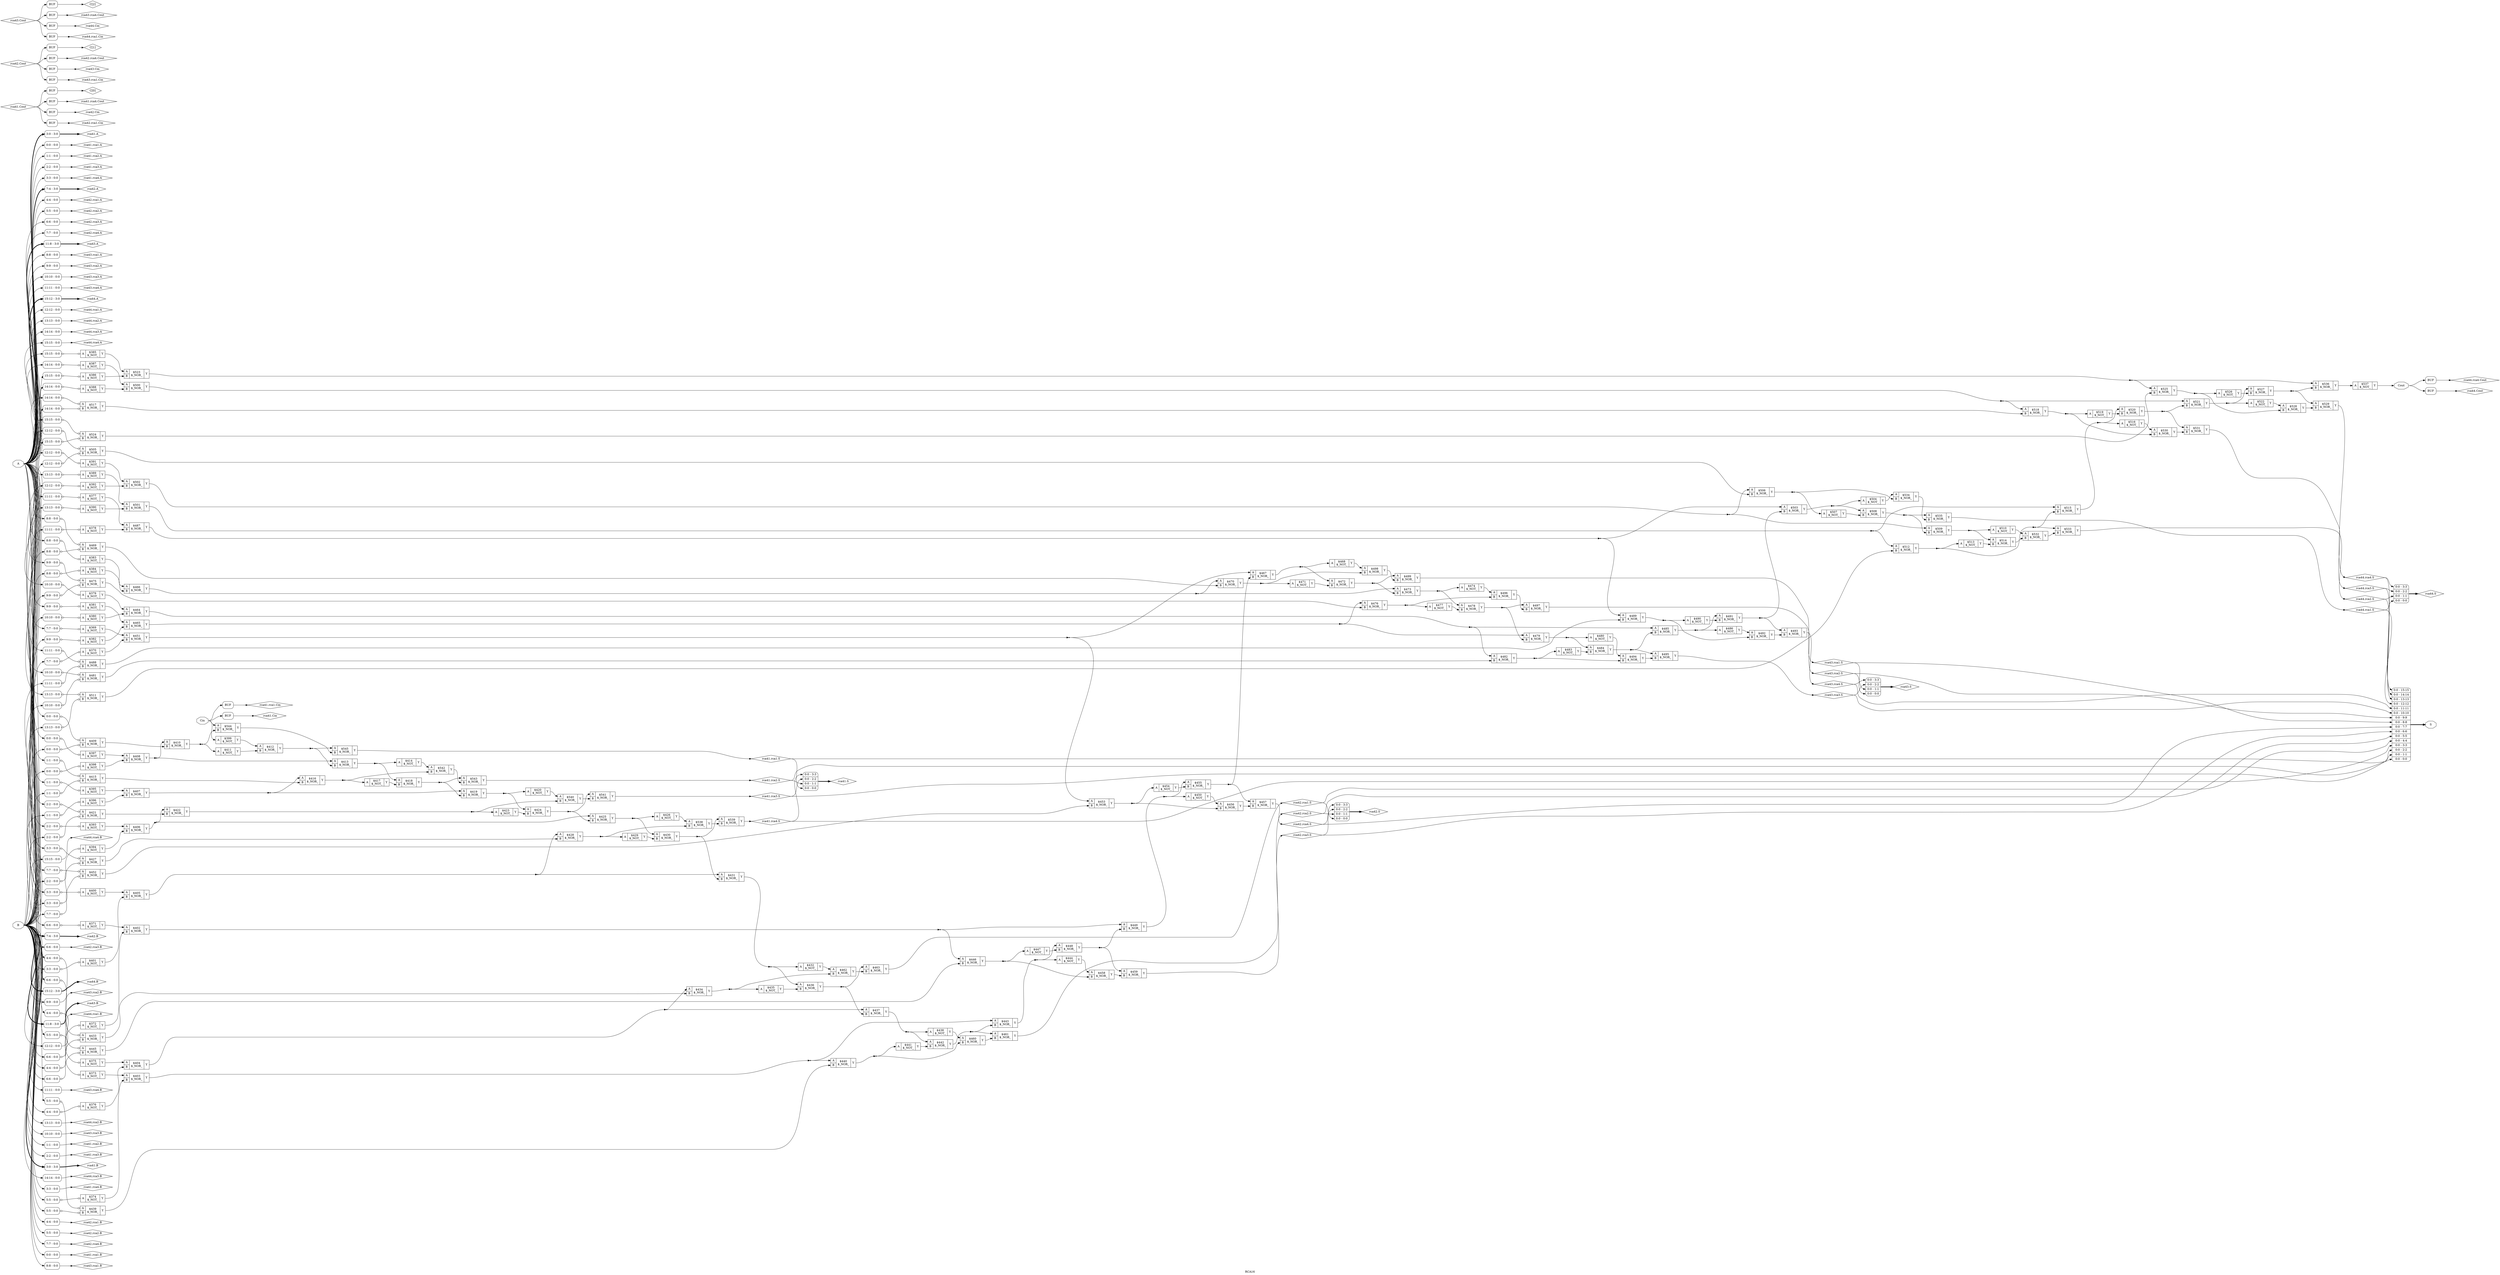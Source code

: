 digraph "RCA16" {
label="RCA16";
rankdir="LR";
remincross=true;
n161 [ shape=octagon, label="A", color="black", fontcolor="black" ];
n162 [ shape=octagon, label="B", color="black", fontcolor="black" ];
n163 [ shape=diamond, label="C[0]", color="black", fontcolor="black" ];
n164 [ shape=diamond, label="C[1]", color="black", fontcolor="black" ];
n165 [ shape=diamond, label="C[2]", color="black", fontcolor="black" ];
n166 [ shape=octagon, label="Cin", color="black", fontcolor="black" ];
n167 [ shape=octagon, label="Cout", color="black", fontcolor="black" ];
n168 [ shape=octagon, label="S", color="black", fontcolor="black" ];
n169 [ shape=diamond, label="rca41.A", color="black", fontcolor="black" ];
n170 [ shape=diamond, label="rca41.B", color="black", fontcolor="black" ];
n171 [ shape=diamond, label="rca41.Cin", color="black", fontcolor="black" ];
n172 [ shape=diamond, label="rca41.Cout", color="black", fontcolor="black" ];
n173 [ shape=diamond, label="rca41.S", color="black", fontcolor="black" ];
n174 [ shape=diamond, label="rca41.rca1.A", color="black", fontcolor="black" ];
n175 [ shape=diamond, label="rca41.rca1.B", color="black", fontcolor="black" ];
n176 [ shape=diamond, label="rca41.rca1.Cin", color="black", fontcolor="black" ];
n177 [ shape=diamond, label="rca41.rca1.S", color="black", fontcolor="black" ];
n178 [ shape=diamond, label="rca41.rca2.A", color="black", fontcolor="black" ];
n179 [ shape=diamond, label="rca41.rca2.B", color="black", fontcolor="black" ];
n180 [ shape=diamond, label="rca41.rca2.S", color="black", fontcolor="black" ];
n181 [ shape=diamond, label="rca41.rca3.A", color="black", fontcolor="black" ];
n182 [ shape=diamond, label="rca41.rca3.B", color="black", fontcolor="black" ];
n183 [ shape=diamond, label="rca41.rca3.S", color="black", fontcolor="black" ];
n184 [ shape=diamond, label="rca41.rca4.A", color="black", fontcolor="black" ];
n185 [ shape=diamond, label="rca41.rca4.B", color="black", fontcolor="black" ];
n186 [ shape=diamond, label="rca41.rca4.Cout", color="black", fontcolor="black" ];
n187 [ shape=diamond, label="rca41.rca4.S", color="black", fontcolor="black" ];
n188 [ shape=diamond, label="rca42.A", color="black", fontcolor="black" ];
n189 [ shape=diamond, label="rca42.B", color="black", fontcolor="black" ];
n190 [ shape=diamond, label="rca42.Cin", color="black", fontcolor="black" ];
n191 [ shape=diamond, label="rca42.Cout", color="black", fontcolor="black" ];
n192 [ shape=diamond, label="rca42.S", color="black", fontcolor="black" ];
n193 [ shape=diamond, label="rca42.rca1.A", color="black", fontcolor="black" ];
n194 [ shape=diamond, label="rca42.rca1.B", color="black", fontcolor="black" ];
n195 [ shape=diamond, label="rca42.rca1.Cin", color="black", fontcolor="black" ];
n196 [ shape=diamond, label="rca42.rca1.S", color="black", fontcolor="black" ];
n197 [ shape=diamond, label="rca42.rca2.A", color="black", fontcolor="black" ];
n198 [ shape=diamond, label="rca42.rca2.B", color="black", fontcolor="black" ];
n199 [ shape=diamond, label="rca42.rca2.S", color="black", fontcolor="black" ];
n200 [ shape=diamond, label="rca42.rca3.A", color="black", fontcolor="black" ];
n201 [ shape=diamond, label="rca42.rca3.B", color="black", fontcolor="black" ];
n202 [ shape=diamond, label="rca42.rca3.S", color="black", fontcolor="black" ];
n203 [ shape=diamond, label="rca42.rca4.A", color="black", fontcolor="black" ];
n204 [ shape=diamond, label="rca42.rca4.B", color="black", fontcolor="black" ];
n205 [ shape=diamond, label="rca42.rca4.Cout", color="black", fontcolor="black" ];
n206 [ shape=diamond, label="rca42.rca4.S", color="black", fontcolor="black" ];
n207 [ shape=diamond, label="rca43.A", color="black", fontcolor="black" ];
n208 [ shape=diamond, label="rca43.B", color="black", fontcolor="black" ];
n209 [ shape=diamond, label="rca43.Cin", color="black", fontcolor="black" ];
n210 [ shape=diamond, label="rca43.Cout", color="black", fontcolor="black" ];
n211 [ shape=diamond, label="rca43.S", color="black", fontcolor="black" ];
n212 [ shape=diamond, label="rca43.rca1.A", color="black", fontcolor="black" ];
n213 [ shape=diamond, label="rca43.rca1.B", color="black", fontcolor="black" ];
n214 [ shape=diamond, label="rca43.rca1.Cin", color="black", fontcolor="black" ];
n215 [ shape=diamond, label="rca43.rca1.S", color="black", fontcolor="black" ];
n216 [ shape=diamond, label="rca43.rca2.A", color="black", fontcolor="black" ];
n217 [ shape=diamond, label="rca43.rca2.B", color="black", fontcolor="black" ];
n218 [ shape=diamond, label="rca43.rca2.S", color="black", fontcolor="black" ];
n219 [ shape=diamond, label="rca43.rca3.A", color="black", fontcolor="black" ];
n220 [ shape=diamond, label="rca43.rca3.B", color="black", fontcolor="black" ];
n221 [ shape=diamond, label="rca43.rca3.S", color="black", fontcolor="black" ];
n222 [ shape=diamond, label="rca43.rca4.A", color="black", fontcolor="black" ];
n223 [ shape=diamond, label="rca43.rca4.B", color="black", fontcolor="black" ];
n224 [ shape=diamond, label="rca43.rca4.Cout", color="black", fontcolor="black" ];
n225 [ shape=diamond, label="rca43.rca4.S", color="black", fontcolor="black" ];
n226 [ shape=diamond, label="rca44.A", color="black", fontcolor="black" ];
n227 [ shape=diamond, label="rca44.B", color="black", fontcolor="black" ];
n228 [ shape=diamond, label="rca44.Cin", color="black", fontcolor="black" ];
n229 [ shape=diamond, label="rca44.Cout", color="black", fontcolor="black" ];
n230 [ shape=diamond, label="rca44.S", color="black", fontcolor="black" ];
n231 [ shape=diamond, label="rca44.rca1.A", color="black", fontcolor="black" ];
n232 [ shape=diamond, label="rca44.rca1.B", color="black", fontcolor="black" ];
n233 [ shape=diamond, label="rca44.rca1.Cin", color="black", fontcolor="black" ];
n234 [ shape=diamond, label="rca44.rca1.S", color="black", fontcolor="black" ];
n235 [ shape=diamond, label="rca44.rca2.A", color="black", fontcolor="black" ];
n236 [ shape=diamond, label="rca44.rca2.B", color="black", fontcolor="black" ];
n237 [ shape=diamond, label="rca44.rca2.S", color="black", fontcolor="black" ];
n238 [ shape=diamond, label="rca44.rca3.A", color="black", fontcolor="black" ];
n239 [ shape=diamond, label="rca44.rca3.B", color="black", fontcolor="black" ];
n240 [ shape=diamond, label="rca44.rca3.S", color="black", fontcolor="black" ];
n241 [ shape=diamond, label="rca44.rca4.A", color="black", fontcolor="black" ];
n242 [ shape=diamond, label="rca44.rca4.B", color="black", fontcolor="black" ];
n243 [ shape=diamond, label="rca44.rca4.Cout", color="black", fontcolor="black" ];
n244 [ shape=diamond, label="rca44.rca4.S", color="black", fontcolor="black" ];
c246 [ shape=record, label="{{<p161> A}|$369\n$_NOT_|{<p245> Y}}" ];
x0 [ shape=record, style=rounded, label="<s0> 7:7 - 0:0 " ];
x0:e -> c246:p161:w [arrowhead=odiamond, arrowtail=odiamond, dir=both, color="black", label=""];
c247 [ shape=record, label="{{<p161> A}|$370\n$_NOT_|{<p245> Y}}" ];
x1 [ shape=record, style=rounded, label="<s0> 7:7 - 0:0 " ];
x1:e -> c247:p161:w [arrowhead=odiamond, arrowtail=odiamond, dir=both, color="black", label=""];
c248 [ shape=record, label="{{<p161> A}|$371\n$_NOT_|{<p245> Y}}" ];
x2 [ shape=record, style=rounded, label="<s0> 6:6 - 0:0 " ];
x2:e -> c248:p161:w [arrowhead=odiamond, arrowtail=odiamond, dir=both, color="black", label=""];
c249 [ shape=record, label="{{<p161> A}|$372\n$_NOT_|{<p245> Y}}" ];
x3 [ shape=record, style=rounded, label="<s0> 6:6 - 0:0 " ];
x3:e -> c249:p161:w [arrowhead=odiamond, arrowtail=odiamond, dir=both, color="black", label=""];
c250 [ shape=record, label="{{<p161> A}|$373\n$_NOT_|{<p245> Y}}" ];
x4 [ shape=record, style=rounded, label="<s0> 5:5 - 0:0 " ];
x4:e -> c250:p161:w [arrowhead=odiamond, arrowtail=odiamond, dir=both, color="black", label=""];
c251 [ shape=record, label="{{<p161> A}|$374\n$_NOT_|{<p245> Y}}" ];
x5 [ shape=record, style=rounded, label="<s0> 5:5 - 0:0 " ];
x5:e -> c251:p161:w [arrowhead=odiamond, arrowtail=odiamond, dir=both, color="black", label=""];
c252 [ shape=record, label="{{<p161> A}|$375\n$_NOT_|{<p245> Y}}" ];
x6 [ shape=record, style=rounded, label="<s0> 4:4 - 0:0 " ];
x6:e -> c252:p161:w [arrowhead=odiamond, arrowtail=odiamond, dir=both, color="black", label=""];
c253 [ shape=record, label="{{<p161> A}|$376\n$_NOT_|{<p245> Y}}" ];
x7 [ shape=record, style=rounded, label="<s0> 4:4 - 0:0 " ];
x7:e -> c253:p161:w [arrowhead=odiamond, arrowtail=odiamond, dir=both, color="black", label=""];
c254 [ shape=record, label="{{<p161> A}|$377\n$_NOT_|{<p245> Y}}" ];
x8 [ shape=record, style=rounded, label="<s0> 11:11 - 0:0 " ];
x8:e -> c254:p161:w [arrowhead=odiamond, arrowtail=odiamond, dir=both, color="black", label=""];
c255 [ shape=record, label="{{<p161> A}|$378\n$_NOT_|{<p245> Y}}" ];
x9 [ shape=record, style=rounded, label="<s0> 11:11 - 0:0 " ];
x9:e -> c255:p161:w [arrowhead=odiamond, arrowtail=odiamond, dir=both, color="black", label=""];
c256 [ shape=record, label="{{<p161> A}|$379\n$_NOT_|{<p245> Y}}" ];
x10 [ shape=record, style=rounded, label="<s0> 10:10 - 0:0 " ];
x10:e -> c256:p161:w [arrowhead=odiamond, arrowtail=odiamond, dir=both, color="black", label=""];
c257 [ shape=record, label="{{<p161> A}|$380\n$_NOT_|{<p245> Y}}" ];
x11 [ shape=record, style=rounded, label="<s0> 10:10 - 0:0 " ];
x11:e -> c257:p161:w [arrowhead=odiamond, arrowtail=odiamond, dir=both, color="black", label=""];
c258 [ shape=record, label="{{<p161> A}|$381\n$_NOT_|{<p245> Y}}" ];
x12 [ shape=record, style=rounded, label="<s0> 9:9 - 0:0 " ];
x12:e -> c258:p161:w [arrowhead=odiamond, arrowtail=odiamond, dir=both, color="black", label=""];
c259 [ shape=record, label="{{<p161> A}|$382\n$_NOT_|{<p245> Y}}" ];
x13 [ shape=record, style=rounded, label="<s0> 9:9 - 0:0 " ];
x13:e -> c259:p161:w [arrowhead=odiamond, arrowtail=odiamond, dir=both, color="black", label=""];
c260 [ shape=record, label="{{<p161> A}|$383\n$_NOT_|{<p245> Y}}" ];
x14 [ shape=record, style=rounded, label="<s0> 8:8 - 0:0 " ];
x14:e -> c260:p161:w [arrowhead=odiamond, arrowtail=odiamond, dir=both, color="black", label=""];
c261 [ shape=record, label="{{<p161> A}|$384\n$_NOT_|{<p245> Y}}" ];
x15 [ shape=record, style=rounded, label="<s0> 8:8 - 0:0 " ];
x15:e -> c261:p161:w [arrowhead=odiamond, arrowtail=odiamond, dir=both, color="black", label=""];
c262 [ shape=record, label="{{<p161> A}|$385\n$_NOT_|{<p245> Y}}" ];
x16 [ shape=record, style=rounded, label="<s0> 15:15 - 0:0 " ];
x16:e -> c262:p161:w [arrowhead=odiamond, arrowtail=odiamond, dir=both, color="black", label=""];
c263 [ shape=record, label="{{<p161> A}|$386\n$_NOT_|{<p245> Y}}" ];
x17 [ shape=record, style=rounded, label="<s0> 15:15 - 0:0 " ];
x17:e -> c263:p161:w [arrowhead=odiamond, arrowtail=odiamond, dir=both, color="black", label=""];
c264 [ shape=record, label="{{<p161> A}|$387\n$_NOT_|{<p245> Y}}" ];
x18 [ shape=record, style=rounded, label="<s0> 14:14 - 0:0 " ];
x18:e -> c264:p161:w [arrowhead=odiamond, arrowtail=odiamond, dir=both, color="black", label=""];
c265 [ shape=record, label="{{<p161> A}|$388\n$_NOT_|{<p245> Y}}" ];
x19 [ shape=record, style=rounded, label="<s0> 14:14 - 0:0 " ];
x19:e -> c265:p161:w [arrowhead=odiamond, arrowtail=odiamond, dir=both, color="black", label=""];
c266 [ shape=record, label="{{<p161> A}|$389\n$_NOT_|{<p245> Y}}" ];
x20 [ shape=record, style=rounded, label="<s0> 13:13 - 0:0 " ];
x20:e -> c266:p161:w [arrowhead=odiamond, arrowtail=odiamond, dir=both, color="black", label=""];
c267 [ shape=record, label="{{<p161> A}|$390\n$_NOT_|{<p245> Y}}" ];
x21 [ shape=record, style=rounded, label="<s0> 13:13 - 0:0 " ];
x21:e -> c267:p161:w [arrowhead=odiamond, arrowtail=odiamond, dir=both, color="black", label=""];
c268 [ shape=record, label="{{<p161> A}|$391\n$_NOT_|{<p245> Y}}" ];
x22 [ shape=record, style=rounded, label="<s0> 12:12 - 0:0 " ];
x22:e -> c268:p161:w [arrowhead=odiamond, arrowtail=odiamond, dir=both, color="black", label=""];
c269 [ shape=record, label="{{<p161> A}|$392\n$_NOT_|{<p245> Y}}" ];
x23 [ shape=record, style=rounded, label="<s0> 12:12 - 0:0 " ];
x23:e -> c269:p161:w [arrowhead=odiamond, arrowtail=odiamond, dir=both, color="black", label=""];
c270 [ shape=record, label="{{<p161> A}|$393\n$_NOT_|{<p245> Y}}" ];
x24 [ shape=record, style=rounded, label="<s0> 2:2 - 0:0 " ];
x24:e -> c270:p161:w [arrowhead=odiamond, arrowtail=odiamond, dir=both, color="black", label=""];
c271 [ shape=record, label="{{<p161> A}|$394\n$_NOT_|{<p245> Y}}" ];
x25 [ shape=record, style=rounded, label="<s0> 2:2 - 0:0 " ];
x25:e -> c271:p161:w [arrowhead=odiamond, arrowtail=odiamond, dir=both, color="black", label=""];
c272 [ shape=record, label="{{<p161> A}|$395\n$_NOT_|{<p245> Y}}" ];
x26 [ shape=record, style=rounded, label="<s0> 1:1 - 0:0 " ];
x26:e -> c272:p161:w [arrowhead=odiamond, arrowtail=odiamond, dir=both, color="black", label=""];
c273 [ shape=record, label="{{<p161> A}|$396\n$_NOT_|{<p245> Y}}" ];
x27 [ shape=record, style=rounded, label="<s0> 1:1 - 0:0 " ];
x27:e -> c273:p161:w [arrowhead=odiamond, arrowtail=odiamond, dir=both, color="black", label=""];
c274 [ shape=record, label="{{<p161> A}|$397\n$_NOT_|{<p245> Y}}" ];
x28 [ shape=record, style=rounded, label="<s0> 0:0 - 0:0 " ];
x28:e -> c274:p161:w [arrowhead=odiamond, arrowtail=odiamond, dir=both, color="black", label=""];
c275 [ shape=record, label="{{<p161> A}|$398\n$_NOT_|{<p245> Y}}" ];
x29 [ shape=record, style=rounded, label="<s0> 0:0 - 0:0 " ];
x29:e -> c275:p161:w [arrowhead=odiamond, arrowtail=odiamond, dir=both, color="black", label=""];
c276 [ shape=record, label="{{<p161> A}|$399\n$_NOT_|{<p245> Y}}" ];
c277 [ shape=record, label="{{<p161> A}|$400\n$_NOT_|{<p245> Y}}" ];
x30 [ shape=record, style=rounded, label="<s0> 3:3 - 0:0 " ];
x30:e -> c277:p161:w [arrowhead=odiamond, arrowtail=odiamond, dir=both, color="black", label=""];
c278 [ shape=record, label="{{<p161> A}|$401\n$_NOT_|{<p245> Y}}" ];
x31 [ shape=record, style=rounded, label="<s0> 3:3 - 0:0 " ];
x31:e -> c278:p161:w [arrowhead=odiamond, arrowtail=odiamond, dir=both, color="black", label=""];
c279 [ shape=record, label="{{<p161> A|<p162> B}|$402\n$_NOR_|{<p245> Y}}" ];
c280 [ shape=record, label="{{<p161> A|<p162> B}|$403\n$_NOR_|{<p245> Y}}" ];
c281 [ shape=record, label="{{<p161> A|<p162> B}|$404\n$_NOR_|{<p245> Y}}" ];
c282 [ shape=record, label="{{<p161> A|<p162> B}|$405\n$_NOR_|{<p245> Y}}" ];
c283 [ shape=record, label="{{<p161> A|<p162> B}|$406\n$_NOR_|{<p245> Y}}" ];
c284 [ shape=record, label="{{<p161> A|<p162> B}|$407\n$_NOR_|{<p245> Y}}" ];
c285 [ shape=record, label="{{<p161> A|<p162> B}|$408\n$_NOR_|{<p245> Y}}" ];
c286 [ shape=record, label="{{<p161> A|<p162> B}|$409\n$_NOR_|{<p245> Y}}" ];
x32 [ shape=record, style=rounded, label="<s0> 0:0 - 0:0 " ];
x32:e -> c286:p161:w [arrowhead=odiamond, arrowtail=odiamond, dir=both, color="black", label=""];
x33 [ shape=record, style=rounded, label="<s0> 0:0 - 0:0 " ];
x33:e -> c286:p162:w [arrowhead=odiamond, arrowtail=odiamond, dir=both, color="black", label=""];
c287 [ shape=record, label="{{<p161> A|<p162> B}|$410\n$_NOR_|{<p245> Y}}" ];
c288 [ shape=record, label="{{<p161> A}|$411\n$_NOT_|{<p245> Y}}" ];
c289 [ shape=record, label="{{<p161> A|<p162> B}|$412\n$_NOR_|{<p245> Y}}" ];
c290 [ shape=record, label="{{<p161> A|<p162> B}|$413\n$_NOR_|{<p245> Y}}" ];
c291 [ shape=record, label="{{<p161> A}|$414\n$_NOT_|{<p245> Y}}" ];
c292 [ shape=record, label="{{<p161> A|<p162> B}|$415\n$_NOR_|{<p245> Y}}" ];
x34 [ shape=record, style=rounded, label="<s0> 1:1 - 0:0 " ];
x34:e -> c292:p161:w [arrowhead=odiamond, arrowtail=odiamond, dir=both, color="black", label=""];
x35 [ shape=record, style=rounded, label="<s0> 1:1 - 0:0 " ];
x35:e -> c292:p162:w [arrowhead=odiamond, arrowtail=odiamond, dir=both, color="black", label=""];
c293 [ shape=record, label="{{<p161> A|<p162> B}|$416\n$_NOR_|{<p245> Y}}" ];
c294 [ shape=record, label="{{<p161> A}|$417\n$_NOT_|{<p245> Y}}" ];
c295 [ shape=record, label="{{<p161> A|<p162> B}|$418\n$_NOR_|{<p245> Y}}" ];
c296 [ shape=record, label="{{<p161> A|<p162> B}|$419\n$_NOR_|{<p245> Y}}" ];
c297 [ shape=record, label="{{<p161> A}|$420\n$_NOT_|{<p245> Y}}" ];
c298 [ shape=record, label="{{<p161> A|<p162> B}|$421\n$_NOR_|{<p245> Y}}" ];
x36 [ shape=record, style=rounded, label="<s0> 2:2 - 0:0 " ];
x36:e -> c298:p161:w [arrowhead=odiamond, arrowtail=odiamond, dir=both, color="black", label=""];
x37 [ shape=record, style=rounded, label="<s0> 2:2 - 0:0 " ];
x37:e -> c298:p162:w [arrowhead=odiamond, arrowtail=odiamond, dir=both, color="black", label=""];
c299 [ shape=record, label="{{<p161> A|<p162> B}|$422\n$_NOR_|{<p245> Y}}" ];
c300 [ shape=record, label="{{<p161> A}|$423\n$_NOT_|{<p245> Y}}" ];
c301 [ shape=record, label="{{<p161> A|<p162> B}|$424\n$_NOR_|{<p245> Y}}" ];
c302 [ shape=record, label="{{<p161> A|<p162> B}|$425\n$_NOR_|{<p245> Y}}" ];
c303 [ shape=record, label="{{<p161> A}|$426\n$_NOT_|{<p245> Y}}" ];
c304 [ shape=record, label="{{<p161> A|<p162> B}|$427\n$_NOR_|{<p245> Y}}" ];
x38 [ shape=record, style=rounded, label="<s0> 3:3 - 0:0 " ];
x38:e -> c304:p161:w [arrowhead=odiamond, arrowtail=odiamond, dir=both, color="black", label=""];
x39 [ shape=record, style=rounded, label="<s0> 3:3 - 0:0 " ];
x39:e -> c304:p162:w [arrowhead=odiamond, arrowtail=odiamond, dir=both, color="black", label=""];
c305 [ shape=record, label="{{<p161> A|<p162> B}|$428\n$_NOR_|{<p245> Y}}" ];
c306 [ shape=record, label="{{<p161> A}|$429\n$_NOT_|{<p245> Y}}" ];
c307 [ shape=record, label="{{<p161> A|<p162> B}|$430\n$_NOR_|{<p245> Y}}" ];
c308 [ shape=record, label="{{<p161> A|<p162> B}|$431\n$_NOR_|{<p245> Y}}" ];
c309 [ shape=record, label="{{<p161> A}|$432\n$_NOT_|{<p245> Y}}" ];
c310 [ shape=record, label="{{<p161> A|<p162> B}|$433\n$_NOR_|{<p245> Y}}" ];
x40 [ shape=record, style=rounded, label="<s0> 4:4 - 0:0 " ];
x40:e -> c310:p161:w [arrowhead=odiamond, arrowtail=odiamond, dir=both, color="black", label=""];
x41 [ shape=record, style=rounded, label="<s0> 4:4 - 0:0 " ];
x41:e -> c310:p162:w [arrowhead=odiamond, arrowtail=odiamond, dir=both, color="black", label=""];
c311 [ shape=record, label="{{<p161> A|<p162> B}|$434\n$_NOR_|{<p245> Y}}" ];
c312 [ shape=record, label="{{<p161> A}|$435\n$_NOT_|{<p245> Y}}" ];
c313 [ shape=record, label="{{<p161> A|<p162> B}|$436\n$_NOR_|{<p245> Y}}" ];
c314 [ shape=record, label="{{<p161> A|<p162> B}|$437\n$_NOR_|{<p245> Y}}" ];
c315 [ shape=record, label="{{<p161> A}|$438\n$_NOT_|{<p245> Y}}" ];
c316 [ shape=record, label="{{<p161> A|<p162> B}|$439\n$_NOR_|{<p245> Y}}" ];
x42 [ shape=record, style=rounded, label="<s0> 5:5 - 0:0 " ];
x42:e -> c316:p161:w [arrowhead=odiamond, arrowtail=odiamond, dir=both, color="black", label=""];
x43 [ shape=record, style=rounded, label="<s0> 5:5 - 0:0 " ];
x43:e -> c316:p162:w [arrowhead=odiamond, arrowtail=odiamond, dir=both, color="black", label=""];
c317 [ shape=record, label="{{<p161> A|<p162> B}|$440\n$_NOR_|{<p245> Y}}" ];
c318 [ shape=record, label="{{<p161> A}|$441\n$_NOT_|{<p245> Y}}" ];
c319 [ shape=record, label="{{<p161> A|<p162> B}|$442\n$_NOR_|{<p245> Y}}" ];
c320 [ shape=record, label="{{<p161> A|<p162> B}|$443\n$_NOR_|{<p245> Y}}" ];
c321 [ shape=record, label="{{<p161> A}|$444\n$_NOT_|{<p245> Y}}" ];
c322 [ shape=record, label="{{<p161> A|<p162> B}|$445\n$_NOR_|{<p245> Y}}" ];
x44 [ shape=record, style=rounded, label="<s0> 6:6 - 0:0 " ];
x44:e -> c322:p161:w [arrowhead=odiamond, arrowtail=odiamond, dir=both, color="black", label=""];
x45 [ shape=record, style=rounded, label="<s0> 6:6 - 0:0 " ];
x45:e -> c322:p162:w [arrowhead=odiamond, arrowtail=odiamond, dir=both, color="black", label=""];
c323 [ shape=record, label="{{<p161> A|<p162> B}|$446\n$_NOR_|{<p245> Y}}" ];
c324 [ shape=record, label="{{<p161> A}|$447\n$_NOT_|{<p245> Y}}" ];
c325 [ shape=record, label="{{<p161> A|<p162> B}|$448\n$_NOR_|{<p245> Y}}" ];
c326 [ shape=record, label="{{<p161> A|<p162> B}|$449\n$_NOR_|{<p245> Y}}" ];
c327 [ shape=record, label="{{<p161> A}|$450\n$_NOT_|{<p245> Y}}" ];
c328 [ shape=record, label="{{<p161> A|<p162> B}|$451\n$_NOR_|{<p245> Y}}" ];
c329 [ shape=record, label="{{<p161> A|<p162> B}|$452\n$_NOR_|{<p245> Y}}" ];
x46 [ shape=record, style=rounded, label="<s0> 7:7 - 0:0 " ];
x46:e -> c329:p161:w [arrowhead=odiamond, arrowtail=odiamond, dir=both, color="black", label=""];
x47 [ shape=record, style=rounded, label="<s0> 7:7 - 0:0 " ];
x47:e -> c329:p162:w [arrowhead=odiamond, arrowtail=odiamond, dir=both, color="black", label=""];
c330 [ shape=record, label="{{<p161> A|<p162> B}|$453\n$_NOR_|{<p245> Y}}" ];
c331 [ shape=record, label="{{<p161> A}|$454\n$_NOT_|{<p245> Y}}" ];
c332 [ shape=record, label="{{<p161> A|<p162> B}|$455\n$_NOR_|{<p245> Y}}" ];
c333 [ shape=record, label="{{<p161> A|<p162> B}|$456\n$_NOR_|{<p245> Y}}" ];
c334 [ shape=record, label="{{<p161> A|<p162> B}|$457\n$_NOR_|{<p245> Y}}" ];
c335 [ shape=record, label="{{<p161> A|<p162> B}|$458\n$_NOR_|{<p245> Y}}" ];
c336 [ shape=record, label="{{<p161> A|<p162> B}|$459\n$_NOR_|{<p245> Y}}" ];
c337 [ shape=record, label="{{<p161> A|<p162> B}|$460\n$_NOR_|{<p245> Y}}" ];
c338 [ shape=record, label="{{<p161> A|<p162> B}|$461\n$_NOR_|{<p245> Y}}" ];
c339 [ shape=record, label="{{<p161> A|<p162> B}|$462\n$_NOR_|{<p245> Y}}" ];
c340 [ shape=record, label="{{<p161> A|<p162> B}|$463\n$_NOR_|{<p245> Y}}" ];
c341 [ shape=record, label="{{<p161> A|<p162> B}|$464\n$_NOR_|{<p245> Y}}" ];
c342 [ shape=record, label="{{<p161> A|<p162> B}|$465\n$_NOR_|{<p245> Y}}" ];
c343 [ shape=record, label="{{<p161> A|<p162> B}|$466\n$_NOR_|{<p245> Y}}" ];
c344 [ shape=record, label="{{<p161> A|<p162> B}|$467\n$_NOR_|{<p245> Y}}" ];
c345 [ shape=record, label="{{<p161> A}|$468\n$_NOT_|{<p245> Y}}" ];
c346 [ shape=record, label="{{<p161> A|<p162> B}|$469\n$_NOR_|{<p245> Y}}" ];
x48 [ shape=record, style=rounded, label="<s0> 8:8 - 0:0 " ];
x48:e -> c346:p161:w [arrowhead=odiamond, arrowtail=odiamond, dir=both, color="black", label=""];
x49 [ shape=record, style=rounded, label="<s0> 8:8 - 0:0 " ];
x49:e -> c346:p162:w [arrowhead=odiamond, arrowtail=odiamond, dir=both, color="black", label=""];
c347 [ shape=record, label="{{<p161> A|<p162> B}|$470\n$_NOR_|{<p245> Y}}" ];
c348 [ shape=record, label="{{<p161> A}|$471\n$_NOT_|{<p245> Y}}" ];
c349 [ shape=record, label="{{<p161> A|<p162> B}|$472\n$_NOR_|{<p245> Y}}" ];
c350 [ shape=record, label="{{<p161> A|<p162> B}|$473\n$_NOR_|{<p245> Y}}" ];
c351 [ shape=record, label="{{<p161> A}|$474\n$_NOT_|{<p245> Y}}" ];
c352 [ shape=record, label="{{<p161> A|<p162> B}|$475\n$_NOR_|{<p245> Y}}" ];
x50 [ shape=record, style=rounded, label="<s0> 9:9 - 0:0 " ];
x50:e -> c352:p161:w [arrowhead=odiamond, arrowtail=odiamond, dir=both, color="black", label=""];
x51 [ shape=record, style=rounded, label="<s0> 9:9 - 0:0 " ];
x51:e -> c352:p162:w [arrowhead=odiamond, arrowtail=odiamond, dir=both, color="black", label=""];
c353 [ shape=record, label="{{<p161> A|<p162> B}|$476\n$_NOR_|{<p245> Y}}" ];
c354 [ shape=record, label="{{<p161> A}|$477\n$_NOT_|{<p245> Y}}" ];
c355 [ shape=record, label="{{<p161> A|<p162> B}|$478\n$_NOR_|{<p245> Y}}" ];
c356 [ shape=record, label="{{<p161> A|<p162> B}|$479\n$_NOR_|{<p245> Y}}" ];
c357 [ shape=record, label="{{<p161> A}|$480\n$_NOT_|{<p245> Y}}" ];
c358 [ shape=record, label="{{<p161> A|<p162> B}|$481\n$_NOR_|{<p245> Y}}" ];
x52 [ shape=record, style=rounded, label="<s0> 10:10 - 0:0 " ];
x52:e -> c358:p161:w [arrowhead=odiamond, arrowtail=odiamond, dir=both, color="black", label=""];
x53 [ shape=record, style=rounded, label="<s0> 10:10 - 0:0 " ];
x53:e -> c358:p162:w [arrowhead=odiamond, arrowtail=odiamond, dir=both, color="black", label=""];
c359 [ shape=record, label="{{<p161> A|<p162> B}|$482\n$_NOR_|{<p245> Y}}" ];
c360 [ shape=record, label="{{<p161> A}|$483\n$_NOT_|{<p245> Y}}" ];
c361 [ shape=record, label="{{<p161> A|<p162> B}|$484\n$_NOR_|{<p245> Y}}" ];
c362 [ shape=record, label="{{<p161> A|<p162> B}|$485\n$_NOR_|{<p245> Y}}" ];
c363 [ shape=record, label="{{<p161> A}|$486\n$_NOT_|{<p245> Y}}" ];
c364 [ shape=record, label="{{<p161> A|<p162> B}|$487\n$_NOR_|{<p245> Y}}" ];
c365 [ shape=record, label="{{<p161> A|<p162> B}|$488\n$_NOR_|{<p245> Y}}" ];
x54 [ shape=record, style=rounded, label="<s0> 11:11 - 0:0 " ];
x54:e -> c365:p161:w [arrowhead=odiamond, arrowtail=odiamond, dir=both, color="black", label=""];
x55 [ shape=record, style=rounded, label="<s0> 11:11 - 0:0 " ];
x55:e -> c365:p162:w [arrowhead=odiamond, arrowtail=odiamond, dir=both, color="black", label=""];
c366 [ shape=record, label="{{<p161> A|<p162> B}|$489\n$_NOR_|{<p245> Y}}" ];
c367 [ shape=record, label="{{<p161> A}|$490\n$_NOT_|{<p245> Y}}" ];
c368 [ shape=record, label="{{<p161> A|<p162> B}|$491\n$_NOR_|{<p245> Y}}" ];
c369 [ shape=record, label="{{<p161> A|<p162> B}|$492\n$_NOR_|{<p245> Y}}" ];
c370 [ shape=record, label="{{<p161> A|<p162> B}|$493\n$_NOR_|{<p245> Y}}" ];
c371 [ shape=record, label="{{<p161> A|<p162> B}|$494\n$_NOR_|{<p245> Y}}" ];
c372 [ shape=record, label="{{<p161> A|<p162> B}|$495\n$_NOR_|{<p245> Y}}" ];
c373 [ shape=record, label="{{<p161> A|<p162> B}|$496\n$_NOR_|{<p245> Y}}" ];
c374 [ shape=record, label="{{<p161> A|<p162> B}|$497\n$_NOR_|{<p245> Y}}" ];
c375 [ shape=record, label="{{<p161> A|<p162> B}|$498\n$_NOR_|{<p245> Y}}" ];
c376 [ shape=record, label="{{<p161> A|<p162> B}|$499\n$_NOR_|{<p245> Y}}" ];
c377 [ shape=record, label="{{<p161> A|<p162> B}|$500\n$_NOR_|{<p245> Y}}" ];
c378 [ shape=record, label="{{<p161> A|<p162> B}|$501\n$_NOR_|{<p245> Y}}" ];
c379 [ shape=record, label="{{<p161> A|<p162> B}|$502\n$_NOR_|{<p245> Y}}" ];
c380 [ shape=record, label="{{<p161> A|<p162> B}|$503\n$_NOR_|{<p245> Y}}" ];
c381 [ shape=record, label="{{<p161> A}|$504\n$_NOT_|{<p245> Y}}" ];
c382 [ shape=record, label="{{<p161> A|<p162> B}|$505\n$_NOR_|{<p245> Y}}" ];
x56 [ shape=record, style=rounded, label="<s0> 12:12 - 0:0 " ];
x56:e -> c382:p161:w [arrowhead=odiamond, arrowtail=odiamond, dir=both, color="black", label=""];
x57 [ shape=record, style=rounded, label="<s0> 12:12 - 0:0 " ];
x57:e -> c382:p162:w [arrowhead=odiamond, arrowtail=odiamond, dir=both, color="black", label=""];
c383 [ shape=record, label="{{<p161> A|<p162> B}|$506\n$_NOR_|{<p245> Y}}" ];
c384 [ shape=record, label="{{<p161> A}|$507\n$_NOT_|{<p245> Y}}" ];
c385 [ shape=record, label="{{<p161> A|<p162> B}|$508\n$_NOR_|{<p245> Y}}" ];
c386 [ shape=record, label="{{<p161> A|<p162> B}|$509\n$_NOR_|{<p245> Y}}" ];
c387 [ shape=record, label="{{<p161> A}|$510\n$_NOT_|{<p245> Y}}" ];
c388 [ shape=record, label="{{<p161> A|<p162> B}|$511\n$_NOR_|{<p245> Y}}" ];
x58 [ shape=record, style=rounded, label="<s0> 13:13 - 0:0 " ];
x58:e -> c388:p161:w [arrowhead=odiamond, arrowtail=odiamond, dir=both, color="black", label=""];
x59 [ shape=record, style=rounded, label="<s0> 13:13 - 0:0 " ];
x59:e -> c388:p162:w [arrowhead=odiamond, arrowtail=odiamond, dir=both, color="black", label=""];
c389 [ shape=record, label="{{<p161> A|<p162> B}|$512\n$_NOR_|{<p245> Y}}" ];
c390 [ shape=record, label="{{<p161> A}|$513\n$_NOT_|{<p245> Y}}" ];
c391 [ shape=record, label="{{<p161> A|<p162> B}|$514\n$_NOR_|{<p245> Y}}" ];
c392 [ shape=record, label="{{<p161> A|<p162> B}|$515\n$_NOR_|{<p245> Y}}" ];
c393 [ shape=record, label="{{<p161> A}|$516\n$_NOT_|{<p245> Y}}" ];
c394 [ shape=record, label="{{<p161> A|<p162> B}|$517\n$_NOR_|{<p245> Y}}" ];
x60 [ shape=record, style=rounded, label="<s0> 14:14 - 0:0 " ];
x60:e -> c394:p161:w [arrowhead=odiamond, arrowtail=odiamond, dir=both, color="black", label=""];
x61 [ shape=record, style=rounded, label="<s0> 14:14 - 0:0 " ];
x61:e -> c394:p162:w [arrowhead=odiamond, arrowtail=odiamond, dir=both, color="black", label=""];
c395 [ shape=record, label="{{<p161> A|<p162> B}|$518\n$_NOR_|{<p245> Y}}" ];
c396 [ shape=record, label="{{<p161> A}|$519\n$_NOT_|{<p245> Y}}" ];
c397 [ shape=record, label="{{<p161> A|<p162> B}|$520\n$_NOR_|{<p245> Y}}" ];
c398 [ shape=record, label="{{<p161> A|<p162> B}|$521\n$_NOR_|{<p245> Y}}" ];
c399 [ shape=record, label="{{<p161> A}|$522\n$_NOT_|{<p245> Y}}" ];
c400 [ shape=record, label="{{<p161> A|<p162> B}|$523\n$_NOR_|{<p245> Y}}" ];
c401 [ shape=record, label="{{<p161> A|<p162> B}|$524\n$_NOR_|{<p245> Y}}" ];
x62 [ shape=record, style=rounded, label="<s0> 15:15 - 0:0 " ];
x62:e -> c401:p161:w [arrowhead=odiamond, arrowtail=odiamond, dir=both, color="black", label=""];
x63 [ shape=record, style=rounded, label="<s0> 15:15 - 0:0 " ];
x63:e -> c401:p162:w [arrowhead=odiamond, arrowtail=odiamond, dir=both, color="black", label=""];
c402 [ shape=record, label="{{<p161> A|<p162> B}|$525\n$_NOR_|{<p245> Y}}" ];
c403 [ shape=record, label="{{<p161> A}|$526\n$_NOT_|{<p245> Y}}" ];
c404 [ shape=record, label="{{<p161> A|<p162> B}|$527\n$_NOR_|{<p245> Y}}" ];
c405 [ shape=record, label="{{<p161> A|<p162> B}|$528\n$_NOR_|{<p245> Y}}" ];
c406 [ shape=record, label="{{<p161> A|<p162> B}|$529\n$_NOR_|{<p245> Y}}" ];
c407 [ shape=record, label="{{<p161> A|<p162> B}|$530\n$_NOR_|{<p245> Y}}" ];
c408 [ shape=record, label="{{<p161> A|<p162> B}|$531\n$_NOR_|{<p245> Y}}" ];
c409 [ shape=record, label="{{<p161> A|<p162> B}|$532\n$_NOR_|{<p245> Y}}" ];
c410 [ shape=record, label="{{<p161> A|<p162> B}|$533\n$_NOR_|{<p245> Y}}" ];
c411 [ shape=record, label="{{<p161> A|<p162> B}|$534\n$_NOR_|{<p245> Y}}" ];
c412 [ shape=record, label="{{<p161> A|<p162> B}|$535\n$_NOR_|{<p245> Y}}" ];
c413 [ shape=record, label="{{<p161> A|<p162> B}|$536\n$_NOR_|{<p245> Y}}" ];
c414 [ shape=record, label="{{<p161> A}|$537\n$_NOT_|{<p245> Y}}" ];
c415 [ shape=record, label="{{<p161> A|<p162> B}|$538\n$_NOR_|{<p245> Y}}" ];
c416 [ shape=record, label="{{<p161> A|<p162> B}|$539\n$_NOR_|{<p245> Y}}" ];
c417 [ shape=record, label="{{<p161> A|<p162> B}|$540\n$_NOR_|{<p245> Y}}" ];
c418 [ shape=record, label="{{<p161> A|<p162> B}|$541\n$_NOR_|{<p245> Y}}" ];
c419 [ shape=record, label="{{<p161> A|<p162> B}|$542\n$_NOR_|{<p245> Y}}" ];
c420 [ shape=record, label="{{<p161> A|<p162> B}|$543\n$_NOR_|{<p245> Y}}" ];
c421 [ shape=record, label="{{<p161> A|<p162> B}|$544\n$_NOR_|{<p245> Y}}" ];
c422 [ shape=record, label="{{<p161> A|<p162> B}|$545\n$_NOR_|{<p245> Y}}" ];
x64 [shape=box, style=rounded, label="BUF"];
x65 [shape=box, style=rounded, label="BUF"];
x66 [shape=box, style=rounded, label="BUF"];
x67 [ shape=record, style=rounded, label="<s15> 0:0 - 15:15 |<s14> 0:0 - 14:14 |<s13> 0:0 - 13:13 |<s12> 0:0 - 12:12 |<s11> 0:0 - 11:11 |<s10> 0:0 - 10:10 |<s9> 0:0 - 9:9 |<s8> 0:0 - 8:8 |<s7> 0:0 - 7:7 |<s6> 0:0 - 6:6 |<s5> 0:0 - 5:5 |<s4> 0:0 - 4:4 |<s3> 0:0 - 3:3 |<s2> 0:0 - 2:2 |<s1> 0:0 - 1:1 |<s0> 0:0 - 0:0 " ];
x68 [ shape=record, style=rounded, label="<s0> 3:0 - 3:0 " ];
x69 [ shape=record, style=rounded, label="<s0> 3:0 - 3:0 " ];
x70 [shape=box, style=rounded, label="BUF"];
x71 [ shape=record, style=rounded, label="<s3> 0:0 - 3:3 |<s2> 0:0 - 2:2 |<s1> 0:0 - 1:1 |<s0> 0:0 - 0:0 " ];
x72 [ shape=record, style=rounded, label="<s0> 0:0 - 0:0 " ];
x73 [ shape=record, style=rounded, label="<s0> 0:0 - 0:0 " ];
x74 [shape=box, style=rounded, label="BUF"];
x75 [ shape=record, style=rounded, label="<s0> 1:1 - 0:0 " ];
x76 [ shape=record, style=rounded, label="<s0> 1:1 - 0:0 " ];
x77 [ shape=record, style=rounded, label="<s0> 2:2 - 0:0 " ];
x78 [ shape=record, style=rounded, label="<s0> 2:2 - 0:0 " ];
x79 [ shape=record, style=rounded, label="<s0> 3:3 - 0:0 " ];
x80 [ shape=record, style=rounded, label="<s0> 3:3 - 0:0 " ];
x81 [shape=box, style=rounded, label="BUF"];
x82 [ shape=record, style=rounded, label="<s0> 7:4 - 3:0 " ];
x83 [ shape=record, style=rounded, label="<s0> 7:4 - 3:0 " ];
x84 [shape=box, style=rounded, label="BUF"];
x85 [ shape=record, style=rounded, label="<s3> 0:0 - 3:3 |<s2> 0:0 - 2:2 |<s1> 0:0 - 1:1 |<s0> 0:0 - 0:0 " ];
x86 [ shape=record, style=rounded, label="<s0> 4:4 - 0:0 " ];
x87 [ shape=record, style=rounded, label="<s0> 4:4 - 0:0 " ];
x88 [shape=box, style=rounded, label="BUF"];
x89 [ shape=record, style=rounded, label="<s0> 5:5 - 0:0 " ];
x90 [ shape=record, style=rounded, label="<s0> 5:5 - 0:0 " ];
x91 [ shape=record, style=rounded, label="<s0> 6:6 - 0:0 " ];
x92 [ shape=record, style=rounded, label="<s0> 6:6 - 0:0 " ];
x93 [ shape=record, style=rounded, label="<s0> 7:7 - 0:0 " ];
x94 [ shape=record, style=rounded, label="<s0> 7:7 - 0:0 " ];
x95 [shape=box, style=rounded, label="BUF"];
x96 [ shape=record, style=rounded, label="<s0> 11:8 - 3:0 " ];
x97 [ shape=record, style=rounded, label="<s0> 11:8 - 3:0 " ];
x98 [shape=box, style=rounded, label="BUF"];
x99 [ shape=record, style=rounded, label="<s3> 0:0 - 3:3 |<s2> 0:0 - 2:2 |<s1> 0:0 - 1:1 |<s0> 0:0 - 0:0 " ];
x100 [ shape=record, style=rounded, label="<s0> 8:8 - 0:0 " ];
x101 [ shape=record, style=rounded, label="<s0> 8:8 - 0:0 " ];
x102 [shape=box, style=rounded, label="BUF"];
x103 [ shape=record, style=rounded, label="<s0> 9:9 - 0:0 " ];
x104 [ shape=record, style=rounded, label="<s0> 9:9 - 0:0 " ];
x105 [ shape=record, style=rounded, label="<s0> 10:10 - 0:0 " ];
x106 [ shape=record, style=rounded, label="<s0> 10:10 - 0:0 " ];
x107 [ shape=record, style=rounded, label="<s0> 11:11 - 0:0 " ];
x108 [ shape=record, style=rounded, label="<s0> 11:11 - 0:0 " ];
x109 [shape=box, style=rounded, label="BUF"];
x110 [ shape=record, style=rounded, label="<s0> 15:12 - 3:0 " ];
x111 [ shape=record, style=rounded, label="<s0> 15:12 - 3:0 " ];
x112 [shape=box, style=rounded, label="BUF"];
x113 [shape=box, style=rounded, label="BUF"];
x114 [ shape=record, style=rounded, label="<s3> 0:0 - 3:3 |<s2> 0:0 - 2:2 |<s1> 0:0 - 1:1 |<s0> 0:0 - 0:0 " ];
x115 [ shape=record, style=rounded, label="<s0> 12:12 - 0:0 " ];
x116 [ shape=record, style=rounded, label="<s0> 12:12 - 0:0 " ];
x117 [shape=box, style=rounded, label="BUF"];
x118 [ shape=record, style=rounded, label="<s0> 13:13 - 0:0 " ];
x119 [ shape=record, style=rounded, label="<s0> 13:13 - 0:0 " ];
x120 [ shape=record, style=rounded, label="<s0> 14:14 - 0:0 " ];
x121 [ shape=record, style=rounded, label="<s0> 14:14 - 0:0 " ];
x122 [ shape=record, style=rounded, label="<s0> 15:15 - 0:0 " ];
x123 [ shape=record, style=rounded, label="<s0> 15:15 - 0:0 " ];
x124 [shape=box, style=rounded, label="BUF"];
n1 [ shape=point ];
c295:p245:e -> n1:w [color="black", label=""];
n1:e -> c296:p162:w [color="black", label=""];
n1:e -> c420:p161:w [color="black", label=""];
c304:p245:e -> c305:p162:w [color="black", label=""];
n100 [ shape=point ];
c402:p245:e -> n100:w [color="black", label=""];
n100:e -> c403:p161:w [color="black", label=""];
n100:e -> c405:p162:w [color="black", label=""];
c403:p245:e -> c404:p162:w [color="black", label=""];
n102 [ shape=point ];
c404:p245:e -> n102:w [color="black", label=""];
n102:e -> c406:p161:w [color="black", label=""];
n102:e -> c413:p162:w [color="black", label=""];
c405:p245:e -> c406:p162:w [color="black", label=""];
c407:p245:e -> c408:p162:w [color="black", label=""];
c409:p245:e -> c410:p162:w [color="black", label=""];
c411:p245:e -> c412:p162:w [color="black", label=""];
c413:p245:e -> c414:p161:w [color="black", label=""];
c415:p245:e -> c416:p162:w [color="black", label=""];
c417:p245:e -> c418:p162:w [color="black", label=""];
n11 [ shape=point ];
c305:p245:e -> n11:w [color="black", label=""];
n11:e -> c306:p161:w [color="black", label=""];
n11:e -> c415:p162:w [color="black", label=""];
c419:p245:e -> c420:p162:w [color="black", label=""];
c421:p245:e -> c422:p162:w [color="black", label=""];
c246:p245:e -> c328:p161:w [color="black", label=""];
c247:p245:e -> c328:p162:w [color="black", label=""];
c248:p245:e -> c279:p161:w [color="black", label=""];
c249:p245:e -> c279:p162:w [color="black", label=""];
c250:p245:e -> c280:p161:w [color="black", label=""];
c251:p245:e -> c280:p162:w [color="black", label=""];
c252:p245:e -> c281:p161:w [color="black", label=""];
c253:p245:e -> c281:p162:w [color="black", label=""];
c306:p245:e -> c307:p162:w [color="black", label=""];
c254:p245:e -> c364:p161:w [color="black", label=""];
c255:p245:e -> c364:p162:w [color="black", label=""];
c256:p245:e -> c341:p161:w [color="black", label=""];
c257:p245:e -> c341:p162:w [color="black", label=""];
c258:p245:e -> c342:p161:w [color="black", label=""];
c259:p245:e -> c342:p162:w [color="black", label=""];
c260:p245:e -> c343:p161:w [color="black", label=""];
c261:p245:e -> c343:p162:w [color="black", label=""];
c262:p245:e -> c400:p161:w [color="black", label=""];
c263:p245:e -> c400:p162:w [color="black", label=""];
n13 [ shape=point ];
c307:p245:e -> n13:w [color="black", label=""];
n13:e -> c308:p162:w [color="black", label=""];
n13:e -> c416:p161:w [color="black", label=""];
c264:p245:e -> c377:p161:w [color="black", label=""];
c265:p245:e -> c377:p162:w [color="black", label=""];
c266:p245:e -> c378:p161:w [color="black", label=""];
c267:p245:e -> c378:p162:w [color="black", label=""];
c268:p245:e -> c379:p161:w [color="black", label=""];
c269:p245:e -> c379:p162:w [color="black", label=""];
c270:p245:e -> c283:p161:w [color="black", label=""];
c271:p245:e -> c283:p162:w [color="black", label=""];
c272:p245:e -> c284:p161:w [color="black", label=""];
c273:p245:e -> c284:p162:w [color="black", label=""];
n14 [ shape=point ];
c308:p245:e -> n14:w [color="black", label=""];
n14:e -> c309:p161:w [color="black", label=""];
n14:e -> c313:p161:w [color="black", label=""];
c274:p245:e -> c285:p161:w [color="black", label=""];
c275:p245:e -> c285:p162:w [color="black", label=""];
c276:p245:e -> c289:p161:w [color="black", label=""];
c277:p245:e -> c282:p161:w [color="black", label=""];
c278:p245:e -> c282:p162:w [color="black", label=""];
n145 [ shape=point ];
c279:p245:e -> n145:w [color="black", label=""];
n145:e -> c323:p161:w [color="black", label=""];
n145:e -> c326:p161:w [color="black", label=""];
n146 [ shape=point ];
c280:p245:e -> n146:w [color="black", label=""];
n146:e -> c317:p161:w [color="black", label=""];
n146:e -> c320:p161:w [color="black", label=""];
n147 [ shape=point ];
c281:p245:e -> n147:w [color="black", label=""];
n147:e -> c311:p161:w [color="black", label=""];
n147:e -> c314:p161:w [color="black", label=""];
n148 [ shape=point ];
c282:p245:e -> n148:w [color="black", label=""];
n148:e -> c305:p161:w [color="black", label=""];
n148:e -> c308:p161:w [color="black", label=""];
n149 [ shape=point ];
c283:p245:e -> n149:w [color="black", label=""];
n149:e -> c299:p161:w [color="black", label=""];
n149:e -> c302:p161:w [color="black", label=""];
c309:p245:e -> c339:p161:w [color="black", label=""];
n150 [ shape=point ];
c284:p245:e -> n150:w [color="black", label=""];
n150:e -> c293:p161:w [color="black", label=""];
n150:e -> c296:p161:w [color="black", label=""];
n151 [ shape=point ];
c285:p245:e -> n151:w [color="black", label=""];
n151:e -> c287:p161:w [color="black", label=""];
n151:e -> c290:p161:w [color="black", label=""];
c286:p245:e -> c287:p162:w [color="black", label=""];
n153 [ shape=point ];
c287:p245:e -> n153:w [color="black", label=""];
n153:e -> c288:p161:w [color="black", label=""];
n153:e -> c421:p162:w [color="black", label=""];
c288:p245:e -> c289:p162:w [color="black", label=""];
n155 [ shape=point ];
c289:p245:e -> n155:w [color="black", label=""];
n155:e -> c290:p162:w [color="black", label=""];
n155:e -> c422:p161:w [color="black", label=""];
n156 [ shape=point ];
c290:p245:e -> n156:w [color="black", label=""];
n156:e -> c291:p161:w [color="black", label=""];
n156:e -> c295:p161:w [color="black", label=""];
c291:p245:e -> c419:p161:w [color="black", label=""];
c292:p245:e -> c293:p162:w [color="black", label=""];
n159 [ shape=point ];
c293:p245:e -> n159:w [color="black", label=""];
n159:e -> c294:p161:w [color="black", label=""];
n159:e -> c419:p162:w [color="black", label=""];
c310:p245:e -> c311:p162:w [color="black", label=""];
c294:p245:e -> c295:p162:w [color="black", label=""];
n161:e -> x0:s0:w [color="black", label=""];
n161:e -> x100:s0:w [color="black", label=""];
n161:e -> x103:s0:w [color="black", label=""];
n161:e -> x105:s0:w [color="black", label=""];
n161:e -> x107:s0:w [color="black", label=""];
n161:e -> x10:s0:w [color="black", label=""];
n161:e -> x110:s0:w [color="black", style="setlinewidth(3)", label=""];
n161:e -> x115:s0:w [color="black", label=""];
n161:e -> x118:s0:w [color="black", label=""];
n161:e -> x120:s0:w [color="black", label=""];
n161:e -> x122:s0:w [color="black", label=""];
n161:e -> x12:s0:w [color="black", label=""];
n161:e -> x14:s0:w [color="black", label=""];
n161:e -> x16:s0:w [color="black", label=""];
n161:e -> x18:s0:w [color="black", label=""];
n161:e -> x20:s0:w [color="black", label=""];
n161:e -> x22:s0:w [color="black", label=""];
n161:e -> x24:s0:w [color="black", label=""];
n161:e -> x26:s0:w [color="black", label=""];
n161:e -> x28:s0:w [color="black", label=""];
n161:e -> x2:s0:w [color="black", label=""];
n161:e -> x30:s0:w [color="black", label=""];
n161:e -> x32:s0:w [color="black", label=""];
n161:e -> x34:s0:w [color="black", label=""];
n161:e -> x36:s0:w [color="black", label=""];
n161:e -> x38:s0:w [color="black", label=""];
n161:e -> x40:s0:w [color="black", label=""];
n161:e -> x42:s0:w [color="black", label=""];
n161:e -> x44:s0:w [color="black", label=""];
n161:e -> x46:s0:w [color="black", label=""];
n161:e -> x48:s0:w [color="black", label=""];
n161:e -> x4:s0:w [color="black", label=""];
n161:e -> x50:s0:w [color="black", label=""];
n161:e -> x52:s0:w [color="black", label=""];
n161:e -> x54:s0:w [color="black", label=""];
n161:e -> x56:s0:w [color="black", label=""];
n161:e -> x58:s0:w [color="black", label=""];
n161:e -> x60:s0:w [color="black", label=""];
n161:e -> x62:s0:w [color="black", label=""];
n161:e -> x68:s0:w [color="black", style="setlinewidth(3)", label=""];
n161:e -> x6:s0:w [color="black", label=""];
n161:e -> x72:s0:w [color="black", label=""];
n161:e -> x75:s0:w [color="black", label=""];
n161:e -> x77:s0:w [color="black", label=""];
n161:e -> x79:s0:w [color="black", label=""];
n161:e -> x82:s0:w [color="black", style="setlinewidth(3)", label=""];
n161:e -> x86:s0:w [color="black", label=""];
n161:e -> x89:s0:w [color="black", label=""];
n161:e -> x8:s0:w [color="black", label=""];
n161:e -> x91:s0:w [color="black", label=""];
n161:e -> x93:s0:w [color="black", label=""];
n161:e -> x96:s0:w [color="black", style="setlinewidth(3)", label=""];
n162:e -> x101:s0:w [color="black", label=""];
n162:e -> x104:s0:w [color="black", label=""];
n162:e -> x106:s0:w [color="black", label=""];
n162:e -> x108:s0:w [color="black", label=""];
n162:e -> x111:s0:w [color="black", style="setlinewidth(3)", label=""];
n162:e -> x116:s0:w [color="black", label=""];
n162:e -> x119:s0:w [color="black", label=""];
n162:e -> x11:s0:w [color="black", label=""];
n162:e -> x121:s0:w [color="black", label=""];
n162:e -> x123:s0:w [color="black", label=""];
n162:e -> x13:s0:w [color="black", label=""];
n162:e -> x15:s0:w [color="black", label=""];
n162:e -> x17:s0:w [color="black", label=""];
n162:e -> x19:s0:w [color="black", label=""];
n162:e -> x1:s0:w [color="black", label=""];
n162:e -> x21:s0:w [color="black", label=""];
n162:e -> x23:s0:w [color="black", label=""];
n162:e -> x25:s0:w [color="black", label=""];
n162:e -> x27:s0:w [color="black", label=""];
n162:e -> x29:s0:w [color="black", label=""];
n162:e -> x31:s0:w [color="black", label=""];
n162:e -> x33:s0:w [color="black", label=""];
n162:e -> x35:s0:w [color="black", label=""];
n162:e -> x37:s0:w [color="black", label=""];
n162:e -> x39:s0:w [color="black", label=""];
n162:e -> x3:s0:w [color="black", label=""];
n162:e -> x41:s0:w [color="black", label=""];
n162:e -> x43:s0:w [color="black", label=""];
n162:e -> x45:s0:w [color="black", label=""];
n162:e -> x47:s0:w [color="black", label=""];
n162:e -> x49:s0:w [color="black", label=""];
n162:e -> x51:s0:w [color="black", label=""];
n162:e -> x53:s0:w [color="black", label=""];
n162:e -> x55:s0:w [color="black", label=""];
n162:e -> x57:s0:w [color="black", label=""];
n162:e -> x59:s0:w [color="black", label=""];
n162:e -> x5:s0:w [color="black", label=""];
n162:e -> x61:s0:w [color="black", label=""];
n162:e -> x63:s0:w [color="black", label=""];
n162:e -> x69:s0:w [color="black", style="setlinewidth(3)", label=""];
n162:e -> x73:s0:w [color="black", label=""];
n162:e -> x76:s0:w [color="black", label=""];
n162:e -> x78:s0:w [color="black", label=""];
n162:e -> x7:s0:w [color="black", label=""];
n162:e -> x80:s0:w [color="black", label=""];
n162:e -> x83:s0:w [color="black", style="setlinewidth(3)", label=""];
n162:e -> x87:s0:w [color="black", label=""];
n162:e -> x90:s0:w [color="black", label=""];
n162:e -> x92:s0:w [color="black", label=""];
n162:e -> x94:s0:w [color="black", label=""];
n162:e -> x97:s0:w [color="black", style="setlinewidth(3)", label=""];
n162:e -> x9:s0:w [color="black", label=""];
x64:e:e -> n163:w [color="black", label=""];
x65:e:e -> n164:w [color="black", label=""];
x66:e:e -> n165:w [color="black", label=""];
n166:e -> c276:p161:w [color="black", label=""];
n166:e -> c421:p161:w [color="black", label=""];
n166:e -> x70:w:w [color="black", label=""];
n166:e -> x74:w:w [color="black", label=""];
c414:p245:e -> n167:w [color="black", label=""];
n167:e -> x113:w:w [color="black", label=""];
n167:e -> x124:w:w [color="black", label=""];
x67:e -> n168:w [color="black", style="setlinewidth(3)", label=""];
x68:e -> n169:w [color="black", style="setlinewidth(3)", label=""];
n17 [ shape=point ];
c311:p245:e -> n17:w [color="black", label=""];
n17:e -> c312:p161:w [color="black", label=""];
n17:e -> c339:p162:w [color="black", label=""];
x69:e -> n170:w [color="black", style="setlinewidth(3)", label=""];
x70:e:e -> n171:w [color="black", label=""];
n172:e -> x64:w:w [color="black", label=""];
n172:e -> x81:w:w [color="black", label=""];
n172:e -> x84:w:w [color="black", label=""];
n172:e -> x88:w:w [color="black", label=""];
x71:e -> n173:w [color="black", style="setlinewidth(3)", label=""];
x72:e -> n174:w [color="black", label=""];
x73:e -> n175:w [color="black", label=""];
x74:e:e -> n176:w [color="black", label=""];
c422:p245:e -> n177:w [color="black", label=""];
n177:e -> x67:s0:w [color="black", label=""];
n177:e -> x71:s0:w [color="black", label=""];
x75:e -> n178:w [color="black", label=""];
x76:e -> n179:w [color="black", label=""];
c312:p245:e -> c313:p162:w [color="black", label=""];
c420:p245:e -> n180:w [color="black", label=""];
n180:e -> x67:s1:w [color="black", label=""];
n180:e -> x71:s1:w [color="black", label=""];
x77:e -> n181:w [color="black", label=""];
x78:e -> n182:w [color="black", label=""];
c418:p245:e -> n183:w [color="black", label=""];
n183:e -> x67:s2:w [color="black", label=""];
n183:e -> x71:s2:w [color="black", label=""];
x79:e -> n184:w [color="black", label=""];
x80:e -> n185:w [color="black", label=""];
x81:e:e -> n186:w [color="black", label=""];
c416:p245:e -> n187:w [color="black", label=""];
n187:e -> x67:s3:w [color="black", label=""];
n187:e -> x71:s3:w [color="black", label=""];
x82:e -> n188:w [color="black", style="setlinewidth(3)", label=""];
x83:e -> n189:w [color="black", style="setlinewidth(3)", label=""];
n19 [ shape=point ];
c313:p245:e -> n19:w [color="black", label=""];
n19:e -> c314:p162:w [color="black", label=""];
n19:e -> c340:p161:w [color="black", label=""];
x84:e:e -> n190:w [color="black", label=""];
n191:e -> x102:w:w [color="black", label=""];
n191:e -> x65:w:w [color="black", label=""];
n191:e -> x95:w:w [color="black", label=""];
n191:e -> x98:w:w [color="black", label=""];
x85:e -> n192:w [color="black", style="setlinewidth(3)", label=""];
x86:e -> n193:w [color="black", label=""];
x87:e -> n194:w [color="black", label=""];
x88:e:e -> n195:w [color="black", label=""];
c340:p245:e -> n196:w [color="black", label=""];
n196:e -> x67:s4:w [color="black", label=""];
n196:e -> x85:s0:w [color="black", label=""];
x89:e -> n197:w [color="black", label=""];
x90:e -> n198:w [color="black", label=""];
c338:p245:e -> n199:w [color="black", label=""];
n199:e -> x67:s5:w [color="black", label=""];
n199:e -> x85:s1:w [color="black", label=""];
n2 [ shape=point ];
c296:p245:e -> n2:w [color="black", label=""];
n2:e -> c297:p161:w [color="black", label=""];
n2:e -> c301:p161:w [color="black", label=""];
n20 [ shape=point ];
c314:p245:e -> n20:w [color="black", label=""];
n20:e -> c315:p161:w [color="black", label=""];
n20:e -> c319:p161:w [color="black", label=""];
x91:e -> n200:w [color="black", label=""];
x92:e -> n201:w [color="black", label=""];
c336:p245:e -> n202:w [color="black", label=""];
n202:e -> x67:s6:w [color="black", label=""];
n202:e -> x85:s2:w [color="black", label=""];
x93:e -> n203:w [color="black", label=""];
x94:e -> n204:w [color="black", label=""];
x95:e:e -> n205:w [color="black", label=""];
c334:p245:e -> n206:w [color="black", label=""];
n206:e -> x67:s7:w [color="black", label=""];
n206:e -> x85:s3:w [color="black", label=""];
x96:e -> n207:w [color="black", style="setlinewidth(3)", label=""];
x97:e -> n208:w [color="black", style="setlinewidth(3)", label=""];
x98:e:e -> n209:w [color="black", label=""];
c315:p245:e -> c337:p161:w [color="black", label=""];
n210:e -> x109:w:w [color="black", label=""];
n210:e -> x112:w:w [color="black", label=""];
n210:e -> x117:w:w [color="black", label=""];
n210:e -> x66:w:w [color="black", label=""];
x99:e -> n211:w [color="black", style="setlinewidth(3)", label=""];
x100:e -> n212:w [color="black", label=""];
x101:e -> n213:w [color="black", label=""];
x102:e:e -> n214:w [color="black", label=""];
c376:p245:e -> n215:w [color="black", label=""];
n215:e -> x67:s8:w [color="black", label=""];
n215:e -> x99:s0:w [color="black", label=""];
x103:e -> n216:w [color="black", label=""];
x104:e -> n217:w [color="black", label=""];
c374:p245:e -> n218:w [color="black", label=""];
n218:e -> x67:s9:w [color="black", label=""];
n218:e -> x99:s1:w [color="black", label=""];
x105:e -> n219:w [color="black", label=""];
c316:p245:e -> c317:p162:w [color="black", label=""];
x106:e -> n220:w [color="black", label=""];
c372:p245:e -> n221:w [color="black", label=""];
n221:e -> x67:s10:w [color="black", label=""];
n221:e -> x99:s2:w [color="black", label=""];
x107:e -> n222:w [color="black", label=""];
x108:e -> n223:w [color="black", label=""];
x109:e:e -> n224:w [color="black", label=""];
c370:p245:e -> n225:w [color="black", label=""];
n225:e -> x67:s11:w [color="black", label=""];
n225:e -> x99:s3:w [color="black", label=""];
x110:e -> n226:w [color="black", style="setlinewidth(3)", label=""];
x111:e -> n227:w [color="black", style="setlinewidth(3)", label=""];
x112:e:e -> n228:w [color="black", label=""];
x113:e:e -> n229:w [color="black", label=""];
n23 [ shape=point ];
c317:p245:e -> n23:w [color="black", label=""];
n23:e -> c318:p161:w [color="black", label=""];
n23:e -> c337:p162:w [color="black", label=""];
x114:e -> n230:w [color="black", style="setlinewidth(3)", label=""];
x115:e -> n231:w [color="black", label=""];
x116:e -> n232:w [color="black", label=""];
x117:e:e -> n233:w [color="black", label=""];
c412:p245:e -> n234:w [color="black", label=""];
n234:e -> x114:s0:w [color="black", label=""];
n234:e -> x67:s12:w [color="black", label=""];
x118:e -> n235:w [color="black", label=""];
x119:e -> n236:w [color="black", label=""];
c410:p245:e -> n237:w [color="black", label=""];
n237:e -> x114:s1:w [color="black", label=""];
n237:e -> x67:s13:w [color="black", label=""];
x120:e -> n238:w [color="black", label=""];
x121:e -> n239:w [color="black", label=""];
c318:p245:e -> c319:p162:w [color="black", label=""];
c408:p245:e -> n240:w [color="black", label=""];
n240:e -> x114:s2:w [color="black", label=""];
n240:e -> x67:s14:w [color="black", label=""];
x122:e -> n241:w [color="black", label=""];
x123:e -> n242:w [color="black", label=""];
x124:e:e -> n243:w [color="black", label=""];
c406:p245:e -> n244:w [color="black", label=""];
n244:e -> x114:s3:w [color="black", label=""];
n244:e -> x67:s15:w [color="black", label=""];
n25 [ shape=point ];
c319:p245:e -> n25:w [color="black", label=""];
n25:e -> c320:p162:w [color="black", label=""];
n25:e -> c338:p161:w [color="black", label=""];
n26 [ shape=point ];
c320:p245:e -> n26:w [color="black", label=""];
n26:e -> c321:p161:w [color="black", label=""];
n26:e -> c325:p161:w [color="black", label=""];
c321:p245:e -> c335:p161:w [color="black", label=""];
c322:p245:e -> c323:p162:w [color="black", label=""];
n29 [ shape=point ];
c323:p245:e -> n29:w [color="black", label=""];
n29:e -> c324:p161:w [color="black", label=""];
n29:e -> c335:p162:w [color="black", label=""];
c297:p245:e -> c417:p161:w [color="black", label=""];
c324:p245:e -> c325:p162:w [color="black", label=""];
n31 [ shape=point ];
c325:p245:e -> n31:w [color="black", label=""];
n31:e -> c326:p162:w [color="black", label=""];
n31:e -> c336:p161:w [color="black", label=""];
n32 [ shape=point ];
c326:p245:e -> n32:w [color="black", label=""];
n32:e -> c327:p161:w [color="black", label=""];
n32:e -> c332:p161:w [color="black", label=""];
c327:p245:e -> c333:p161:w [color="black", label=""];
n34 [ shape=point ];
c328:p245:e -> n34:w [color="black", label=""];
n34:e -> c330:p161:w [color="black", label=""];
n34:e -> c344:p161:w [color="black", label=""];
c329:p245:e -> c330:p162:w [color="black", label=""];
n36 [ shape=point ];
c330:p245:e -> n36:w [color="black", label=""];
n36:e -> c331:p161:w [color="black", label=""];
n36:e -> c333:p162:w [color="black", label=""];
c331:p245:e -> c332:p162:w [color="black", label=""];
n38 [ shape=point ];
c332:p245:e -> n38:w [color="black", label=""];
n38:e -> c334:p161:w [color="black", label=""];
n38:e -> c344:p162:w [color="black", label=""];
c333:p245:e -> c334:p162:w [color="black", label=""];
c298:p245:e -> c299:p162:w [color="black", label=""];
c335:p245:e -> c336:p162:w [color="black", label=""];
c337:p245:e -> c338:p162:w [color="black", label=""];
c339:p245:e -> c340:p162:w [color="black", label=""];
n43 [ shape=point ];
c341:p245:e -> n43:w [color="black", label=""];
n43:e -> c359:p161:w [color="black", label=""];
n43:e -> c362:p161:w [color="black", label=""];
n44 [ shape=point ];
c342:p245:e -> n44:w [color="black", label=""];
n44:e -> c353:p161:w [color="black", label=""];
n44:e -> c356:p161:w [color="black", label=""];
n45 [ shape=point ];
c343:p245:e -> n45:w [color="black", label=""];
n45:e -> c347:p161:w [color="black", label=""];
n45:e -> c350:p161:w [color="black", label=""];
n46 [ shape=point ];
c344:p245:e -> n46:w [color="black", label=""];
n46:e -> c345:p161:w [color="black", label=""];
n46:e -> c349:p161:w [color="black", label=""];
c345:p245:e -> c375:p161:w [color="black", label=""];
c346:p245:e -> c347:p162:w [color="black", label=""];
n49 [ shape=point ];
c347:p245:e -> n49:w [color="black", label=""];
n49:e -> c348:p161:w [color="black", label=""];
n49:e -> c375:p162:w [color="black", label=""];
n5 [ shape=point ];
c299:p245:e -> n5:w [color="black", label=""];
n5:e -> c300:p161:w [color="black", label=""];
n5:e -> c417:p162:w [color="black", label=""];
c348:p245:e -> c349:p162:w [color="black", label=""];
n51 [ shape=point ];
c349:p245:e -> n51:w [color="black", label=""];
n51:e -> c350:p162:w [color="black", label=""];
n51:e -> c376:p161:w [color="black", label=""];
n52 [ shape=point ];
c350:p245:e -> n52:w [color="black", label=""];
n52:e -> c351:p161:w [color="black", label=""];
n52:e -> c355:p161:w [color="black", label=""];
c351:p245:e -> c373:p161:w [color="black", label=""];
c352:p245:e -> c353:p162:w [color="black", label=""];
n55 [ shape=point ];
c353:p245:e -> n55:w [color="black", label=""];
n55:e -> c354:p161:w [color="black", label=""];
n55:e -> c373:p162:w [color="black", label=""];
c354:p245:e -> c355:p162:w [color="black", label=""];
n57 [ shape=point ];
c355:p245:e -> n57:w [color="black", label=""];
n57:e -> c356:p162:w [color="black", label=""];
n57:e -> c374:p161:w [color="black", label=""];
n58 [ shape=point ];
c356:p245:e -> n58:w [color="black", label=""];
n58:e -> c357:p161:w [color="black", label=""];
n58:e -> c361:p161:w [color="black", label=""];
c357:p245:e -> c371:p161:w [color="black", label=""];
c300:p245:e -> c301:p162:w [color="black", label=""];
c358:p245:e -> c359:p162:w [color="black", label=""];
n61 [ shape=point ];
c359:p245:e -> n61:w [color="black", label=""];
n61:e -> c360:p161:w [color="black", label=""];
n61:e -> c371:p162:w [color="black", label=""];
c360:p245:e -> c361:p162:w [color="black", label=""];
n63 [ shape=point ];
c361:p245:e -> n63:w [color="black", label=""];
n63:e -> c362:p162:w [color="black", label=""];
n63:e -> c372:p161:w [color="black", label=""];
n64 [ shape=point ];
c362:p245:e -> n64:w [color="black", label=""];
n64:e -> c363:p161:w [color="black", label=""];
n64:e -> c368:p161:w [color="black", label=""];
c363:p245:e -> c369:p161:w [color="black", label=""];
n66 [ shape=point ];
c364:p245:e -> n66:w [color="black", label=""];
n66:e -> c366:p161:w [color="black", label=""];
n66:e -> c380:p161:w [color="black", label=""];
c365:p245:e -> c366:p162:w [color="black", label=""];
n68 [ shape=point ];
c366:p245:e -> n68:w [color="black", label=""];
n68:e -> c367:p161:w [color="black", label=""];
n68:e -> c369:p162:w [color="black", label=""];
c367:p245:e -> c368:p162:w [color="black", label=""];
n7 [ shape=point ];
c301:p245:e -> n7:w [color="black", label=""];
n7:e -> c302:p162:w [color="black", label=""];
n7:e -> c418:p161:w [color="black", label=""];
n70 [ shape=point ];
c368:p245:e -> n70:w [color="black", label=""];
n70:e -> c370:p161:w [color="black", label=""];
n70:e -> c380:p162:w [color="black", label=""];
c369:p245:e -> c370:p162:w [color="black", label=""];
c371:p245:e -> c372:p162:w [color="black", label=""];
c373:p245:e -> c374:p162:w [color="black", label=""];
c375:p245:e -> c376:p162:w [color="black", label=""];
n75 [ shape=point ];
c377:p245:e -> n75:w [color="black", label=""];
n75:e -> c395:p161:w [color="black", label=""];
n75:e -> c398:p161:w [color="black", label=""];
n76 [ shape=point ];
c378:p245:e -> n76:w [color="black", label=""];
n76:e -> c389:p161:w [color="black", label=""];
n76:e -> c392:p161:w [color="black", label=""];
n77 [ shape=point ];
c379:p245:e -> n77:w [color="black", label=""];
n77:e -> c383:p161:w [color="black", label=""];
n77:e -> c386:p161:w [color="black", label=""];
n78 [ shape=point ];
c380:p245:e -> n78:w [color="black", label=""];
n78:e -> c381:p161:w [color="black", label=""];
n78:e -> c385:p161:w [color="black", label=""];
c381:p245:e -> c411:p161:w [color="black", label=""];
n8 [ shape=point ];
c302:p245:e -> n8:w [color="black", label=""];
n8:e -> c303:p161:w [color="black", label=""];
n8:e -> c307:p161:w [color="black", label=""];
c382:p245:e -> c383:p162:w [color="black", label=""];
n81 [ shape=point ];
c383:p245:e -> n81:w [color="black", label=""];
n81:e -> c384:p161:w [color="black", label=""];
n81:e -> c411:p162:w [color="black", label=""];
c384:p245:e -> c385:p162:w [color="black", label=""];
n83 [ shape=point ];
c385:p245:e -> n83:w [color="black", label=""];
n83:e -> c386:p162:w [color="black", label=""];
n83:e -> c412:p161:w [color="black", label=""];
n84 [ shape=point ];
c386:p245:e -> n84:w [color="black", label=""];
n84:e -> c387:p161:w [color="black", label=""];
n84:e -> c391:p161:w [color="black", label=""];
c387:p245:e -> c409:p161:w [color="black", label=""];
c388:p245:e -> c389:p162:w [color="black", label=""];
n87 [ shape=point ];
c389:p245:e -> n87:w [color="black", label=""];
n87:e -> c390:p161:w [color="black", label=""];
n87:e -> c409:p162:w [color="black", label=""];
c390:p245:e -> c391:p162:w [color="black", label=""];
n89 [ shape=point ];
c391:p245:e -> n89:w [color="black", label=""];
n89:e -> c392:p162:w [color="black", label=""];
n89:e -> c410:p161:w [color="black", label=""];
c303:p245:e -> c415:p161:w [color="black", label=""];
n90 [ shape=point ];
c392:p245:e -> n90:w [color="black", label=""];
n90:e -> c393:p161:w [color="black", label=""];
n90:e -> c397:p161:w [color="black", label=""];
c393:p245:e -> c407:p161:w [color="black", label=""];
c394:p245:e -> c395:p162:w [color="black", label=""];
n93 [ shape=point ];
c395:p245:e -> n93:w [color="black", label=""];
n93:e -> c396:p161:w [color="black", label=""];
n93:e -> c407:p162:w [color="black", label=""];
c396:p245:e -> c397:p162:w [color="black", label=""];
n95 [ shape=point ];
c397:p245:e -> n95:w [color="black", label=""];
n95:e -> c398:p162:w [color="black", label=""];
n95:e -> c408:p161:w [color="black", label=""];
n96 [ shape=point ];
c398:p245:e -> n96:w [color="black", label=""];
n96:e -> c399:p161:w [color="black", label=""];
n96:e -> c404:p161:w [color="black", label=""];
c399:p245:e -> c405:p161:w [color="black", label=""];
n98 [ shape=point ];
c400:p245:e -> n98:w [color="black", label=""];
n98:e -> c402:p161:w [color="black", label=""];
n98:e -> c413:p161:w [color="black", label=""];
c401:p245:e -> c402:p162:w [color="black", label=""];
}
